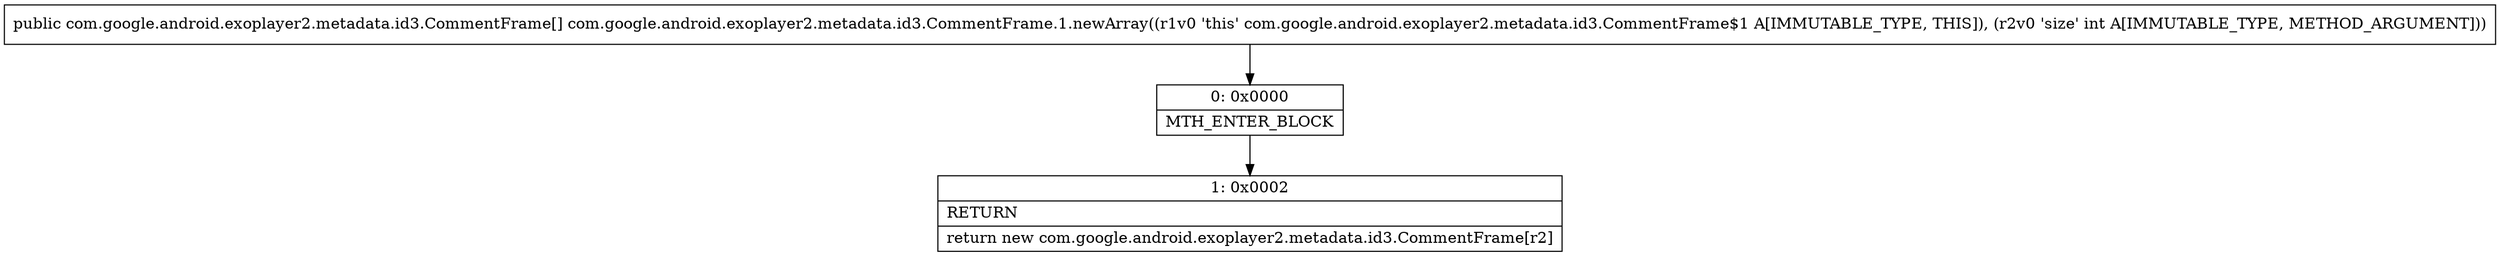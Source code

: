 digraph "CFG forcom.google.android.exoplayer2.metadata.id3.CommentFrame.1.newArray(I)[Lcom\/google\/android\/exoplayer2\/metadata\/id3\/CommentFrame;" {
Node_0 [shape=record,label="{0\:\ 0x0000|MTH_ENTER_BLOCK\l}"];
Node_1 [shape=record,label="{1\:\ 0x0002|RETURN\l|return new com.google.android.exoplayer2.metadata.id3.CommentFrame[r2]\l}"];
MethodNode[shape=record,label="{public com.google.android.exoplayer2.metadata.id3.CommentFrame[] com.google.android.exoplayer2.metadata.id3.CommentFrame.1.newArray((r1v0 'this' com.google.android.exoplayer2.metadata.id3.CommentFrame$1 A[IMMUTABLE_TYPE, THIS]), (r2v0 'size' int A[IMMUTABLE_TYPE, METHOD_ARGUMENT])) }"];
MethodNode -> Node_0;
Node_0 -> Node_1;
}

